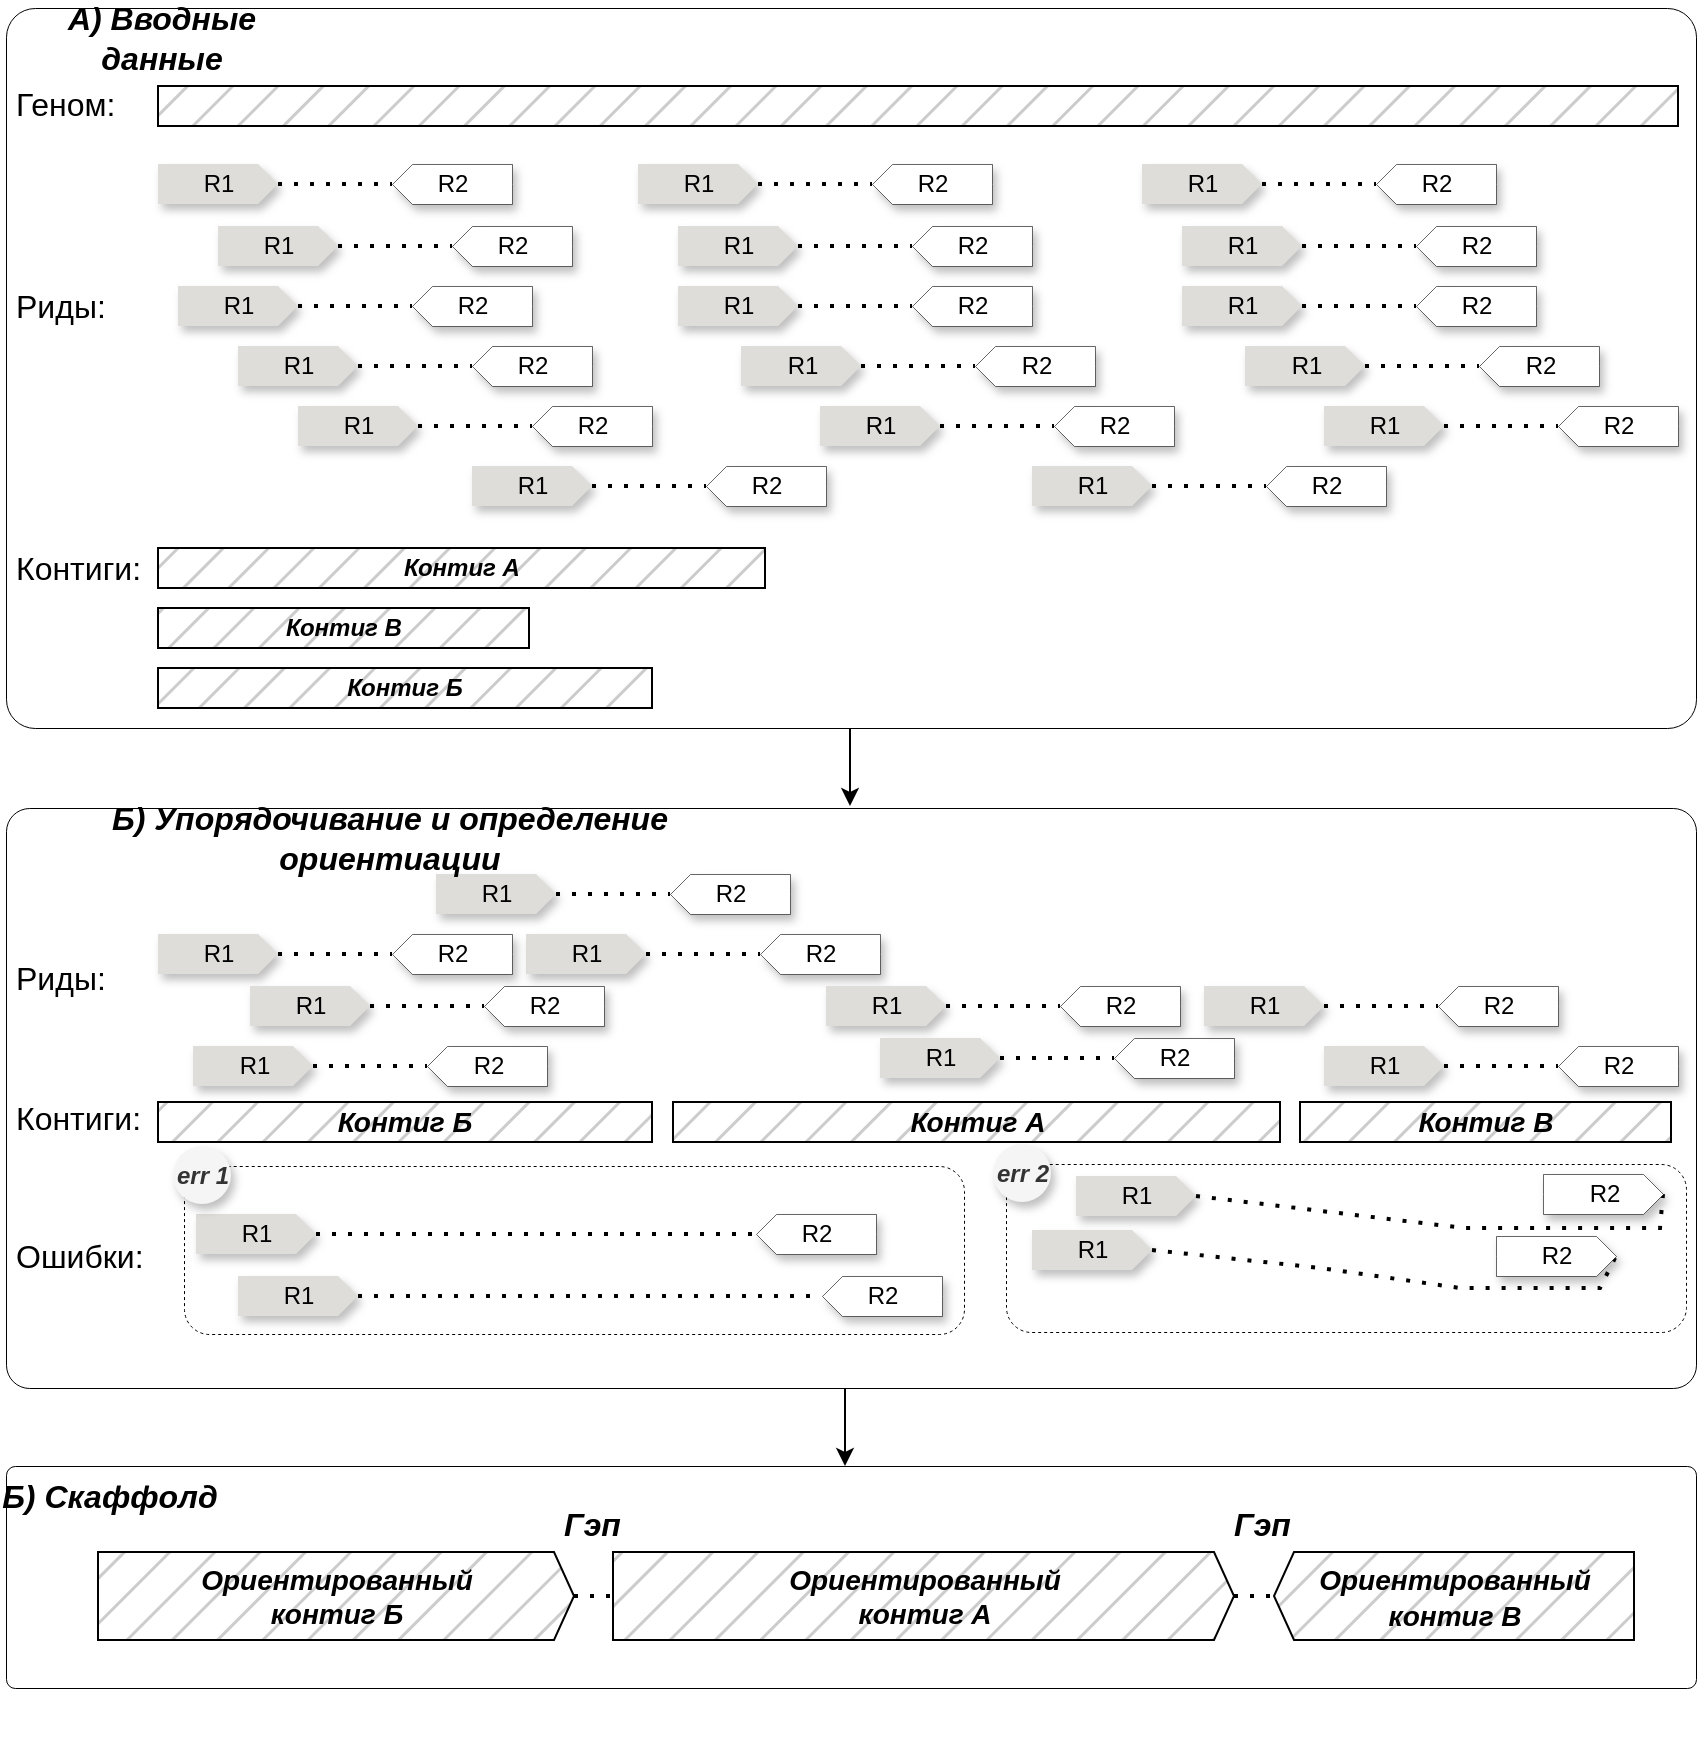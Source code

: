 <mxfile version="24.3.1" type="github">
  <diagram name="Page-1" id="klki8HAMNRLUYUzqoXMR">
    <mxGraphModel dx="1687" dy="893" grid="1" gridSize="10" guides="1" tooltips="1" connect="1" arrows="1" fold="1" page="1" pageScale="1" pageWidth="850" pageHeight="1100" math="0" shadow="0">
      <root>
        <mxCell id="0" />
        <mxCell id="1" parent="0" />
        <mxCell id="mCn4RHrA8flqjWo2P5Nm-232" value="" style="rounded=1;whiteSpace=wrap;html=1;fillColor=none;strokeWidth=0.5;arcSize=4;" vertex="1" parent="1">
          <mxGeometry x="3" y="729" width="845" height="111" as="geometry" />
        </mxCell>
        <mxCell id="mCn4RHrA8flqjWo2P5Nm-230" value="" style="rounded=1;whiteSpace=wrap;html=1;fillColor=none;strokeWidth=0.5;arcSize=4;" vertex="1" parent="1">
          <mxGeometry x="3" width="845" height="360" as="geometry" />
        </mxCell>
        <mxCell id="mCn4RHrA8flqjWo2P5Nm-231" value="" style="rounded=1;whiteSpace=wrap;html=1;fillColor=none;strokeWidth=0.5;arcSize=4;" vertex="1" parent="1">
          <mxGeometry x="3" y="400" width="845" height="290" as="geometry" />
        </mxCell>
        <mxCell id="mCn4RHrA8flqjWo2P5Nm-222" value="" style="rounded=1;whiteSpace=wrap;html=1;fillColor=none;strokeWidth=0.5;dashed=1;" vertex="1" parent="1">
          <mxGeometry x="503" y="578" width="340" height="84" as="geometry" />
        </mxCell>
        <mxCell id="mCn4RHrA8flqjWo2P5Nm-1" value="" style="rounded=0;whiteSpace=wrap;html=1;strokeColor=default;gradientColor=none;gradientDirection=north;fillStyle=hatch;fillColor=#CCCCCC;" vertex="1" parent="1">
          <mxGeometry x="79" y="39" width="760" height="20" as="geometry" />
        </mxCell>
        <mxCell id="mCn4RHrA8flqjWo2P5Nm-2" value="R1" style="html=1;shadow=1;dashed=0;align=center;verticalAlign=middle;shape=mxgraph.arrows2.arrow;dy=0;dx=10;notch=0;fillColor=#deddda;strokeColor=none;" vertex="1" parent="1">
          <mxGeometry x="79" y="78" width="60" height="20" as="geometry" />
        </mxCell>
        <mxCell id="mCn4RHrA8flqjWo2P5Nm-3" value="" style="endArrow=none;dashed=1;html=1;dashPattern=1 3;strokeWidth=2;rounded=0;exitX=1;exitY=0.5;exitDx=0;exitDy=0;exitPerimeter=0;entryX=1;entryY=0.5;entryDx=0;entryDy=0;entryPerimeter=0;" edge="1" parent="1" source="mCn4RHrA8flqjWo2P5Nm-2" target="mCn4RHrA8flqjWo2P5Nm-4">
          <mxGeometry width="50" height="50" relative="1" as="geometry">
            <mxPoint x="309" y="118" as="sourcePoint" />
            <mxPoint x="399" y="88" as="targetPoint" />
          </mxGeometry>
        </mxCell>
        <mxCell id="mCn4RHrA8flqjWo2P5Nm-4" value="R2" style="html=1;shadow=1;dashed=0;align=center;verticalAlign=middle;shape=mxgraph.arrows2.arrow;dy=0;dx=10;notch=0;rotation=0;direction=west;strokeColor=default;strokeWidth=0.3;" vertex="1" parent="1">
          <mxGeometry x="196" y="78" width="60" height="20" as="geometry" />
        </mxCell>
        <mxCell id="mCn4RHrA8flqjWo2P5Nm-41" value="R1" style="html=1;shadow=1;dashed=0;align=center;verticalAlign=middle;shape=mxgraph.arrows2.arrow;dy=0;dx=10;notch=0;fillColor=#deddda;strokeColor=none;" vertex="1" parent="1">
          <mxGeometry x="109" y="109" width="60" height="20" as="geometry" />
        </mxCell>
        <mxCell id="mCn4RHrA8flqjWo2P5Nm-42" value="" style="endArrow=none;dashed=1;html=1;dashPattern=1 3;strokeWidth=2;rounded=0;exitX=1;exitY=0.5;exitDx=0;exitDy=0;exitPerimeter=0;entryX=1;entryY=0.5;entryDx=0;entryDy=0;entryPerimeter=0;" edge="1" parent="1" source="mCn4RHrA8flqjWo2P5Nm-41" target="mCn4RHrA8flqjWo2P5Nm-43">
          <mxGeometry width="50" height="50" relative="1" as="geometry">
            <mxPoint x="339" y="149" as="sourcePoint" />
            <mxPoint x="429" y="119" as="targetPoint" />
          </mxGeometry>
        </mxCell>
        <mxCell id="mCn4RHrA8flqjWo2P5Nm-43" value="R2" style="html=1;shadow=1;dashed=0;align=center;verticalAlign=middle;shape=mxgraph.arrows2.arrow;dy=0;dx=10;notch=0;rotation=0;direction=west;strokeColor=default;strokeWidth=0.3;" vertex="1" parent="1">
          <mxGeometry x="226" y="109" width="60" height="20" as="geometry" />
        </mxCell>
        <mxCell id="mCn4RHrA8flqjWo2P5Nm-44" value="R1" style="html=1;shadow=1;dashed=0;align=center;verticalAlign=middle;shape=mxgraph.arrows2.arrow;dy=0;dx=10;notch=0;fillColor=#deddda;strokeColor=none;" vertex="1" parent="1">
          <mxGeometry x="89" y="139" width="60" height="20" as="geometry" />
        </mxCell>
        <mxCell id="mCn4RHrA8flqjWo2P5Nm-45" value="" style="endArrow=none;dashed=1;html=1;dashPattern=1 3;strokeWidth=2;rounded=0;exitX=1;exitY=0.5;exitDx=0;exitDy=0;exitPerimeter=0;entryX=1;entryY=0.5;entryDx=0;entryDy=0;entryPerimeter=0;" edge="1" parent="1" source="mCn4RHrA8flqjWo2P5Nm-44" target="mCn4RHrA8flqjWo2P5Nm-46">
          <mxGeometry width="50" height="50" relative="1" as="geometry">
            <mxPoint x="319" y="179" as="sourcePoint" />
            <mxPoint x="409" y="149" as="targetPoint" />
          </mxGeometry>
        </mxCell>
        <mxCell id="mCn4RHrA8flqjWo2P5Nm-46" value="R2" style="html=1;shadow=1;dashed=0;align=center;verticalAlign=middle;shape=mxgraph.arrows2.arrow;dy=0;dx=10;notch=0;rotation=0;direction=west;strokeColor=default;strokeWidth=0.3;" vertex="1" parent="1">
          <mxGeometry x="206" y="139" width="60" height="20" as="geometry" />
        </mxCell>
        <mxCell id="mCn4RHrA8flqjWo2P5Nm-47" value="R1" style="html=1;shadow=1;dashed=0;align=center;verticalAlign=middle;shape=mxgraph.arrows2.arrow;dy=0;dx=10;notch=0;fillColor=#deddda;strokeColor=none;" vertex="1" parent="1">
          <mxGeometry x="119" y="169" width="60" height="20" as="geometry" />
        </mxCell>
        <mxCell id="mCn4RHrA8flqjWo2P5Nm-48" value="" style="endArrow=none;dashed=1;html=1;dashPattern=1 3;strokeWidth=2;rounded=0;exitX=1;exitY=0.5;exitDx=0;exitDy=0;exitPerimeter=0;entryX=1;entryY=0.5;entryDx=0;entryDy=0;entryPerimeter=0;" edge="1" parent="1" source="mCn4RHrA8flqjWo2P5Nm-47" target="mCn4RHrA8flqjWo2P5Nm-49">
          <mxGeometry width="50" height="50" relative="1" as="geometry">
            <mxPoint x="349" y="209" as="sourcePoint" />
            <mxPoint x="439" y="179" as="targetPoint" />
          </mxGeometry>
        </mxCell>
        <mxCell id="mCn4RHrA8flqjWo2P5Nm-49" value="R2" style="html=1;shadow=1;dashed=0;align=center;verticalAlign=middle;shape=mxgraph.arrows2.arrow;dy=0;dx=10;notch=0;rotation=0;direction=west;strokeColor=default;strokeWidth=0.3;" vertex="1" parent="1">
          <mxGeometry x="236" y="169" width="60" height="20" as="geometry" />
        </mxCell>
        <mxCell id="mCn4RHrA8flqjWo2P5Nm-50" value="R1" style="html=1;shadow=1;dashed=0;align=center;verticalAlign=middle;shape=mxgraph.arrows2.arrow;dy=0;dx=10;notch=0;fillColor=#deddda;strokeColor=none;" vertex="1" parent="1">
          <mxGeometry x="149" y="199" width="60" height="20" as="geometry" />
        </mxCell>
        <mxCell id="mCn4RHrA8flqjWo2P5Nm-51" value="" style="endArrow=none;dashed=1;html=1;dashPattern=1 3;strokeWidth=2;rounded=0;exitX=1;exitY=0.5;exitDx=0;exitDy=0;exitPerimeter=0;entryX=1;entryY=0.5;entryDx=0;entryDy=0;entryPerimeter=0;" edge="1" parent="1" source="mCn4RHrA8flqjWo2P5Nm-50" target="mCn4RHrA8flqjWo2P5Nm-52">
          <mxGeometry width="50" height="50" relative="1" as="geometry">
            <mxPoint x="379" y="239" as="sourcePoint" />
            <mxPoint x="469" y="209" as="targetPoint" />
          </mxGeometry>
        </mxCell>
        <mxCell id="mCn4RHrA8flqjWo2P5Nm-52" value="R2" style="html=1;shadow=1;dashed=0;align=center;verticalAlign=middle;shape=mxgraph.arrows2.arrow;dy=0;dx=10;notch=0;rotation=0;direction=west;strokeColor=default;strokeWidth=0.3;" vertex="1" parent="1">
          <mxGeometry x="266" y="199" width="60" height="20" as="geometry" />
        </mxCell>
        <mxCell id="mCn4RHrA8flqjWo2P5Nm-53" value="R1" style="html=1;shadow=1;dashed=0;align=center;verticalAlign=middle;shape=mxgraph.arrows2.arrow;dy=0;dx=10;notch=0;fillColor=#deddda;strokeColor=none;" vertex="1" parent="1">
          <mxGeometry x="236" y="229" width="60" height="20" as="geometry" />
        </mxCell>
        <mxCell id="mCn4RHrA8flqjWo2P5Nm-54" value="" style="endArrow=none;dashed=1;html=1;dashPattern=1 3;strokeWidth=2;rounded=0;exitX=1;exitY=0.5;exitDx=0;exitDy=0;exitPerimeter=0;entryX=1;entryY=0.5;entryDx=0;entryDy=0;entryPerimeter=0;" edge="1" parent="1" source="mCn4RHrA8flqjWo2P5Nm-53" target="mCn4RHrA8flqjWo2P5Nm-55">
          <mxGeometry width="50" height="50" relative="1" as="geometry">
            <mxPoint x="466" y="269" as="sourcePoint" />
            <mxPoint x="556" y="239" as="targetPoint" />
          </mxGeometry>
        </mxCell>
        <mxCell id="mCn4RHrA8flqjWo2P5Nm-55" value="R2" style="html=1;shadow=1;dashed=0;align=center;verticalAlign=middle;shape=mxgraph.arrows2.arrow;dy=0;dx=10;notch=0;rotation=0;direction=west;strokeColor=default;strokeWidth=0.3;" vertex="1" parent="1">
          <mxGeometry x="353" y="229" width="60" height="20" as="geometry" />
        </mxCell>
        <mxCell id="mCn4RHrA8flqjWo2P5Nm-56" value="R1" style="html=1;shadow=1;dashed=0;align=center;verticalAlign=middle;shape=mxgraph.arrows2.arrow;dy=0;dx=10;notch=0;fillColor=#deddda;strokeColor=none;" vertex="1" parent="1">
          <mxGeometry x="319" y="78" width="60" height="20" as="geometry" />
        </mxCell>
        <mxCell id="mCn4RHrA8flqjWo2P5Nm-57" value="" style="endArrow=none;dashed=1;html=1;dashPattern=1 3;strokeWidth=2;rounded=0;exitX=1;exitY=0.5;exitDx=0;exitDy=0;exitPerimeter=0;entryX=1;entryY=0.5;entryDx=0;entryDy=0;entryPerimeter=0;" edge="1" parent="1" source="mCn4RHrA8flqjWo2P5Nm-56" target="mCn4RHrA8flqjWo2P5Nm-58">
          <mxGeometry width="50" height="50" relative="1" as="geometry">
            <mxPoint x="549" y="118" as="sourcePoint" />
            <mxPoint x="639" y="88" as="targetPoint" />
          </mxGeometry>
        </mxCell>
        <mxCell id="mCn4RHrA8flqjWo2P5Nm-58" value="R2" style="html=1;shadow=1;dashed=0;align=center;verticalAlign=middle;shape=mxgraph.arrows2.arrow;dy=0;dx=10;notch=0;rotation=0;direction=west;strokeColor=default;strokeWidth=0.3;" vertex="1" parent="1">
          <mxGeometry x="436" y="78" width="60" height="20" as="geometry" />
        </mxCell>
        <mxCell id="mCn4RHrA8flqjWo2P5Nm-59" value="R1" style="html=1;shadow=1;dashed=0;align=center;verticalAlign=middle;shape=mxgraph.arrows2.arrow;dy=0;dx=10;notch=0;fillColor=#deddda;strokeColor=none;" vertex="1" parent="1">
          <mxGeometry x="339" y="109" width="60" height="20" as="geometry" />
        </mxCell>
        <mxCell id="mCn4RHrA8flqjWo2P5Nm-60" value="" style="endArrow=none;dashed=1;html=1;dashPattern=1 3;strokeWidth=2;rounded=0;exitX=1;exitY=0.5;exitDx=0;exitDy=0;exitPerimeter=0;entryX=1;entryY=0.5;entryDx=0;entryDy=0;entryPerimeter=0;" edge="1" parent="1" source="mCn4RHrA8flqjWo2P5Nm-59" target="mCn4RHrA8flqjWo2P5Nm-61">
          <mxGeometry width="50" height="50" relative="1" as="geometry">
            <mxPoint x="569" y="149" as="sourcePoint" />
            <mxPoint x="659" y="119" as="targetPoint" />
          </mxGeometry>
        </mxCell>
        <mxCell id="mCn4RHrA8flqjWo2P5Nm-61" value="R2" style="html=1;shadow=1;dashed=0;align=center;verticalAlign=middle;shape=mxgraph.arrows2.arrow;dy=0;dx=10;notch=0;rotation=0;direction=west;strokeColor=default;strokeWidth=0.3;" vertex="1" parent="1">
          <mxGeometry x="456" y="109" width="60" height="20" as="geometry" />
        </mxCell>
        <mxCell id="mCn4RHrA8flqjWo2P5Nm-62" value="R1" style="html=1;shadow=1;dashed=0;align=center;verticalAlign=middle;shape=mxgraph.arrows2.arrow;dy=0;dx=10;notch=0;fillColor=#deddda;strokeColor=none;" vertex="1" parent="1">
          <mxGeometry x="339" y="139" width="60" height="20" as="geometry" />
        </mxCell>
        <mxCell id="mCn4RHrA8flqjWo2P5Nm-63" value="" style="endArrow=none;dashed=1;html=1;dashPattern=1 3;strokeWidth=2;rounded=0;exitX=1;exitY=0.5;exitDx=0;exitDy=0;exitPerimeter=0;entryX=1;entryY=0.5;entryDx=0;entryDy=0;entryPerimeter=0;" edge="1" parent="1" source="mCn4RHrA8flqjWo2P5Nm-62" target="mCn4RHrA8flqjWo2P5Nm-64">
          <mxGeometry width="50" height="50" relative="1" as="geometry">
            <mxPoint x="569" y="179" as="sourcePoint" />
            <mxPoint x="659" y="149" as="targetPoint" />
          </mxGeometry>
        </mxCell>
        <mxCell id="mCn4RHrA8flqjWo2P5Nm-64" value="R2" style="html=1;shadow=1;dashed=0;align=center;verticalAlign=middle;shape=mxgraph.arrows2.arrow;dy=0;dx=10;notch=0;rotation=0;direction=west;strokeColor=default;strokeWidth=0.3;" vertex="1" parent="1">
          <mxGeometry x="456" y="139" width="60" height="20" as="geometry" />
        </mxCell>
        <mxCell id="mCn4RHrA8flqjWo2P5Nm-65" value="R1" style="html=1;shadow=1;dashed=0;align=center;verticalAlign=middle;shape=mxgraph.arrows2.arrow;dy=0;dx=10;notch=0;fillColor=#deddda;strokeColor=none;" vertex="1" parent="1">
          <mxGeometry x="370.5" y="169" width="60" height="20" as="geometry" />
        </mxCell>
        <mxCell id="mCn4RHrA8flqjWo2P5Nm-66" value="" style="endArrow=none;dashed=1;html=1;dashPattern=1 3;strokeWidth=2;rounded=0;exitX=1;exitY=0.5;exitDx=0;exitDy=0;exitPerimeter=0;entryX=1;entryY=0.5;entryDx=0;entryDy=0;entryPerimeter=0;" edge="1" parent="1" source="mCn4RHrA8flqjWo2P5Nm-65" target="mCn4RHrA8flqjWo2P5Nm-67">
          <mxGeometry width="50" height="50" relative="1" as="geometry">
            <mxPoint x="600.5" y="209" as="sourcePoint" />
            <mxPoint x="690.5" y="179" as="targetPoint" />
          </mxGeometry>
        </mxCell>
        <mxCell id="mCn4RHrA8flqjWo2P5Nm-67" value="R2" style="html=1;shadow=1;dashed=0;align=center;verticalAlign=middle;shape=mxgraph.arrows2.arrow;dy=0;dx=10;notch=0;rotation=0;direction=west;strokeColor=default;strokeWidth=0.3;" vertex="1" parent="1">
          <mxGeometry x="487.5" y="169" width="60" height="20" as="geometry" />
        </mxCell>
        <mxCell id="mCn4RHrA8flqjWo2P5Nm-68" value="R1" style="html=1;shadow=1;dashed=0;align=center;verticalAlign=middle;shape=mxgraph.arrows2.arrow;dy=0;dx=10;notch=0;fillColor=#deddda;strokeColor=none;" vertex="1" parent="1">
          <mxGeometry x="410" y="199" width="60" height="20" as="geometry" />
        </mxCell>
        <mxCell id="mCn4RHrA8flqjWo2P5Nm-69" value="" style="endArrow=none;dashed=1;html=1;dashPattern=1 3;strokeWidth=2;rounded=0;exitX=1;exitY=0.5;exitDx=0;exitDy=0;exitPerimeter=0;entryX=1;entryY=0.5;entryDx=0;entryDy=0;entryPerimeter=0;" edge="1" parent="1" source="mCn4RHrA8flqjWo2P5Nm-68" target="mCn4RHrA8flqjWo2P5Nm-70">
          <mxGeometry width="50" height="50" relative="1" as="geometry">
            <mxPoint x="640" y="239" as="sourcePoint" />
            <mxPoint x="730" y="209" as="targetPoint" />
          </mxGeometry>
        </mxCell>
        <mxCell id="mCn4RHrA8flqjWo2P5Nm-70" value="R2" style="html=1;shadow=1;dashed=0;align=center;verticalAlign=middle;shape=mxgraph.arrows2.arrow;dy=0;dx=10;notch=0;rotation=0;direction=west;strokeColor=default;strokeWidth=0.3;" vertex="1" parent="1">
          <mxGeometry x="527" y="199" width="60" height="20" as="geometry" />
        </mxCell>
        <mxCell id="mCn4RHrA8flqjWo2P5Nm-71" value="R1" style="html=1;shadow=1;dashed=0;align=center;verticalAlign=middle;shape=mxgraph.arrows2.arrow;dy=0;dx=10;notch=0;fillColor=#deddda;strokeColor=none;" vertex="1" parent="1">
          <mxGeometry x="516" y="229" width="60" height="20" as="geometry" />
        </mxCell>
        <mxCell id="mCn4RHrA8flqjWo2P5Nm-72" value="" style="endArrow=none;dashed=1;html=1;dashPattern=1 3;strokeWidth=2;rounded=0;exitX=1;exitY=0.5;exitDx=0;exitDy=0;exitPerimeter=0;entryX=1;entryY=0.5;entryDx=0;entryDy=0;entryPerimeter=0;" edge="1" parent="1" source="mCn4RHrA8flqjWo2P5Nm-71" target="mCn4RHrA8flqjWo2P5Nm-73">
          <mxGeometry width="50" height="50" relative="1" as="geometry">
            <mxPoint x="746" y="269" as="sourcePoint" />
            <mxPoint x="836" y="239" as="targetPoint" />
          </mxGeometry>
        </mxCell>
        <mxCell id="mCn4RHrA8flqjWo2P5Nm-73" value="R2" style="html=1;shadow=1;dashed=0;align=center;verticalAlign=middle;shape=mxgraph.arrows2.arrow;dy=0;dx=10;notch=0;rotation=0;direction=west;strokeColor=default;strokeWidth=0.3;" vertex="1" parent="1">
          <mxGeometry x="633" y="229" width="60" height="20" as="geometry" />
        </mxCell>
        <mxCell id="mCn4RHrA8flqjWo2P5Nm-116" value="R1" style="html=1;shadow=1;dashed=0;align=center;verticalAlign=middle;shape=mxgraph.arrows2.arrow;dy=0;dx=10;notch=0;fillColor=#deddda;strokeColor=none;" vertex="1" parent="1">
          <mxGeometry x="571" y="78" width="60" height="20" as="geometry" />
        </mxCell>
        <mxCell id="mCn4RHrA8flqjWo2P5Nm-117" value="" style="endArrow=none;dashed=1;html=1;dashPattern=1 3;strokeWidth=2;rounded=0;exitX=1;exitY=0.5;exitDx=0;exitDy=0;exitPerimeter=0;entryX=1;entryY=0.5;entryDx=0;entryDy=0;entryPerimeter=0;" edge="1" parent="1" source="mCn4RHrA8flqjWo2P5Nm-116" target="mCn4RHrA8flqjWo2P5Nm-118">
          <mxGeometry width="50" height="50" relative="1" as="geometry">
            <mxPoint x="801" y="118" as="sourcePoint" />
            <mxPoint x="891" y="88" as="targetPoint" />
          </mxGeometry>
        </mxCell>
        <mxCell id="mCn4RHrA8flqjWo2P5Nm-118" value="R2" style="html=1;shadow=1;dashed=0;align=center;verticalAlign=middle;shape=mxgraph.arrows2.arrow;dy=0;dx=10;notch=0;rotation=0;direction=west;strokeColor=default;strokeWidth=0.3;" vertex="1" parent="1">
          <mxGeometry x="688" y="78" width="60" height="20" as="geometry" />
        </mxCell>
        <mxCell id="mCn4RHrA8flqjWo2P5Nm-119" value="R1" style="html=1;shadow=1;dashed=0;align=center;verticalAlign=middle;shape=mxgraph.arrows2.arrow;dy=0;dx=10;notch=0;fillColor=#deddda;strokeColor=none;" vertex="1" parent="1">
          <mxGeometry x="591" y="109" width="60" height="20" as="geometry" />
        </mxCell>
        <mxCell id="mCn4RHrA8flqjWo2P5Nm-120" value="" style="endArrow=none;dashed=1;html=1;dashPattern=1 3;strokeWidth=2;rounded=0;exitX=1;exitY=0.5;exitDx=0;exitDy=0;exitPerimeter=0;entryX=1;entryY=0.5;entryDx=0;entryDy=0;entryPerimeter=0;" edge="1" parent="1" source="mCn4RHrA8flqjWo2P5Nm-119" target="mCn4RHrA8flqjWo2P5Nm-121">
          <mxGeometry width="50" height="50" relative="1" as="geometry">
            <mxPoint x="821" y="149" as="sourcePoint" />
            <mxPoint x="911" y="119" as="targetPoint" />
          </mxGeometry>
        </mxCell>
        <mxCell id="mCn4RHrA8flqjWo2P5Nm-121" value="R2" style="html=1;shadow=1;dashed=0;align=center;verticalAlign=middle;shape=mxgraph.arrows2.arrow;dy=0;dx=10;notch=0;rotation=0;direction=west;strokeColor=default;strokeWidth=0.3;" vertex="1" parent="1">
          <mxGeometry x="708" y="109" width="60" height="20" as="geometry" />
        </mxCell>
        <mxCell id="mCn4RHrA8flqjWo2P5Nm-122" value="R1" style="html=1;shadow=1;dashed=0;align=center;verticalAlign=middle;shape=mxgraph.arrows2.arrow;dy=0;dx=10;notch=0;fillColor=#deddda;strokeColor=none;" vertex="1" parent="1">
          <mxGeometry x="591" y="139" width="60" height="20" as="geometry" />
        </mxCell>
        <mxCell id="mCn4RHrA8flqjWo2P5Nm-123" value="" style="endArrow=none;dashed=1;html=1;dashPattern=1 3;strokeWidth=2;rounded=0;exitX=1;exitY=0.5;exitDx=0;exitDy=0;exitPerimeter=0;entryX=1;entryY=0.5;entryDx=0;entryDy=0;entryPerimeter=0;" edge="1" parent="1" source="mCn4RHrA8flqjWo2P5Nm-122" target="mCn4RHrA8flqjWo2P5Nm-124">
          <mxGeometry width="50" height="50" relative="1" as="geometry">
            <mxPoint x="821" y="179" as="sourcePoint" />
            <mxPoint x="911" y="149" as="targetPoint" />
          </mxGeometry>
        </mxCell>
        <mxCell id="mCn4RHrA8flqjWo2P5Nm-124" value="R2" style="html=1;shadow=1;dashed=0;align=center;verticalAlign=middle;shape=mxgraph.arrows2.arrow;dy=0;dx=10;notch=0;rotation=0;direction=west;strokeColor=default;strokeWidth=0.3;" vertex="1" parent="1">
          <mxGeometry x="708" y="139" width="60" height="20" as="geometry" />
        </mxCell>
        <mxCell id="mCn4RHrA8flqjWo2P5Nm-125" value="R1" style="html=1;shadow=1;dashed=0;align=center;verticalAlign=middle;shape=mxgraph.arrows2.arrow;dy=0;dx=10;notch=0;fillColor=#deddda;strokeColor=none;" vertex="1" parent="1">
          <mxGeometry x="622.5" y="169" width="60" height="20" as="geometry" />
        </mxCell>
        <mxCell id="mCn4RHrA8flqjWo2P5Nm-126" value="" style="endArrow=none;dashed=1;html=1;dashPattern=1 3;strokeWidth=2;rounded=0;exitX=1;exitY=0.5;exitDx=0;exitDy=0;exitPerimeter=0;entryX=1;entryY=0.5;entryDx=0;entryDy=0;entryPerimeter=0;" edge="1" parent="1" source="mCn4RHrA8flqjWo2P5Nm-125" target="mCn4RHrA8flqjWo2P5Nm-127">
          <mxGeometry width="50" height="50" relative="1" as="geometry">
            <mxPoint x="852.5" y="209" as="sourcePoint" />
            <mxPoint x="942.5" y="179" as="targetPoint" />
          </mxGeometry>
        </mxCell>
        <mxCell id="mCn4RHrA8flqjWo2P5Nm-127" value="R2" style="html=1;shadow=1;dashed=0;align=center;verticalAlign=middle;shape=mxgraph.arrows2.arrow;dy=0;dx=10;notch=0;rotation=0;direction=west;strokeColor=default;strokeWidth=0.3;" vertex="1" parent="1">
          <mxGeometry x="739.5" y="169" width="60" height="20" as="geometry" />
        </mxCell>
        <mxCell id="mCn4RHrA8flqjWo2P5Nm-128" value="R1" style="html=1;shadow=1;dashed=0;align=center;verticalAlign=middle;shape=mxgraph.arrows2.arrow;dy=0;dx=10;notch=0;fillColor=#deddda;strokeColor=none;" vertex="1" parent="1">
          <mxGeometry x="662" y="199" width="60" height="20" as="geometry" />
        </mxCell>
        <mxCell id="mCn4RHrA8flqjWo2P5Nm-129" value="" style="endArrow=none;dashed=1;html=1;dashPattern=1 3;strokeWidth=2;rounded=0;exitX=1;exitY=0.5;exitDx=0;exitDy=0;exitPerimeter=0;entryX=1;entryY=0.5;entryDx=0;entryDy=0;entryPerimeter=0;" edge="1" parent="1" source="mCn4RHrA8flqjWo2P5Nm-128" target="mCn4RHrA8flqjWo2P5Nm-130">
          <mxGeometry width="50" height="50" relative="1" as="geometry">
            <mxPoint x="892" y="239" as="sourcePoint" />
            <mxPoint x="982" y="209" as="targetPoint" />
          </mxGeometry>
        </mxCell>
        <mxCell id="mCn4RHrA8flqjWo2P5Nm-130" value="R2" style="html=1;shadow=1;dashed=0;align=center;verticalAlign=middle;shape=mxgraph.arrows2.arrow;dy=0;dx=10;notch=0;rotation=0;direction=west;strokeColor=default;strokeWidth=0.3;" vertex="1" parent="1">
          <mxGeometry x="779" y="199" width="60" height="20" as="geometry" />
        </mxCell>
        <mxCell id="mCn4RHrA8flqjWo2P5Nm-131" value="&lt;font style=&quot;font-size: 16px;&quot;&gt;Геном:&lt;/font&gt;" style="text;html=1;align=left;verticalAlign=middle;whiteSpace=wrap;rounded=0;" vertex="1" parent="1">
          <mxGeometry x="6" y="33" width="60" height="30" as="geometry" />
        </mxCell>
        <mxCell id="mCn4RHrA8flqjWo2P5Nm-132" value="&lt;font style=&quot;font-size: 16px;&quot;&gt;Риды:&lt;/font&gt;" style="text;html=1;align=left;verticalAlign=middle;whiteSpace=wrap;rounded=0;" vertex="1" parent="1">
          <mxGeometry x="6" y="134" width="60" height="30" as="geometry" />
        </mxCell>
        <mxCell id="mCn4RHrA8flqjWo2P5Nm-133" value="&lt;font style=&quot;font-size: 14px;&quot;&gt;&lt;i&gt;&lt;b&gt;Контиг &lt;/b&gt;&lt;/i&gt;&lt;i&gt;&lt;b&gt;Б&lt;/b&gt;&lt;/i&gt;&lt;/font&gt;" style="rounded=0;whiteSpace=wrap;html=1;strokeColor=default;gradientColor=none;gradientDirection=north;fillStyle=hatch;fillColor=#CCCCCC;" vertex="1" parent="1">
          <mxGeometry x="79" y="547" width="247" height="20" as="geometry" />
        </mxCell>
        <mxCell id="mCn4RHrA8flqjWo2P5Nm-134" value="&lt;font size=&quot;1&quot;&gt;&lt;i&gt;&lt;b style=&quot;font-size: 14px;&quot;&gt;Контиг&amp;nbsp;В&lt;/b&gt;&lt;/i&gt;&lt;/font&gt;" style="rounded=0;whiteSpace=wrap;html=1;strokeColor=default;gradientColor=none;gradientDirection=north;fillStyle=hatch;fillColor=#CCCCCC;" vertex="1" parent="1">
          <mxGeometry x="650" y="547" width="185.5" height="20" as="geometry" />
        </mxCell>
        <mxCell id="mCn4RHrA8flqjWo2P5Nm-135" value="&lt;font size=&quot;1&quot;&gt;&lt;i&gt;&lt;b style=&quot;font-size: 14px;&quot;&gt;Контиг A&lt;/b&gt;&lt;/i&gt;&lt;/font&gt;" style="rounded=0;whiteSpace=wrap;html=1;strokeColor=default;gradientColor=none;gradientDirection=north;fillStyle=hatch;fillColor=#CCCCCC;" vertex="1" parent="1">
          <mxGeometry x="336.5" y="547" width="303.5" height="20" as="geometry" />
        </mxCell>
        <mxCell id="mCn4RHrA8flqjWo2P5Nm-137" value="R1" style="html=1;shadow=1;dashed=0;align=center;verticalAlign=middle;shape=mxgraph.arrows2.arrow;dy=0;dx=10;notch=0;fillColor=#deddda;strokeColor=none;" vertex="1" parent="1">
          <mxGeometry x="263" y="463" width="60" height="20" as="geometry" />
        </mxCell>
        <mxCell id="mCn4RHrA8flqjWo2P5Nm-138" value="" style="endArrow=none;dashed=1;html=1;dashPattern=1 3;strokeWidth=2;rounded=0;exitX=1;exitY=0.5;exitDx=0;exitDy=0;exitPerimeter=0;entryX=1;entryY=0.5;entryDx=0;entryDy=0;entryPerimeter=0;" edge="1" parent="1" source="mCn4RHrA8flqjWo2P5Nm-137" target="mCn4RHrA8flqjWo2P5Nm-139">
          <mxGeometry width="50" height="50" relative="1" as="geometry">
            <mxPoint x="493" y="503" as="sourcePoint" />
            <mxPoint x="583" y="473" as="targetPoint" />
          </mxGeometry>
        </mxCell>
        <mxCell id="mCn4RHrA8flqjWo2P5Nm-139" value="R2" style="html=1;shadow=1;dashed=0;align=center;verticalAlign=middle;shape=mxgraph.arrows2.arrow;dy=0;dx=10;notch=0;rotation=0;direction=west;strokeColor=default;strokeWidth=0.3;" vertex="1" parent="1">
          <mxGeometry x="380" y="463" width="60" height="20" as="geometry" />
        </mxCell>
        <mxCell id="mCn4RHrA8flqjWo2P5Nm-143" value="R1" style="html=1;shadow=1;dashed=0;align=center;verticalAlign=middle;shape=mxgraph.arrows2.arrow;dy=0;dx=10;notch=0;fillColor=#deddda;strokeColor=none;" vertex="1" parent="1">
          <mxGeometry x="79" y="463" width="60" height="20" as="geometry" />
        </mxCell>
        <mxCell id="mCn4RHrA8flqjWo2P5Nm-144" value="" style="endArrow=none;dashed=1;html=1;dashPattern=1 3;strokeWidth=2;rounded=0;exitX=1;exitY=0.5;exitDx=0;exitDy=0;exitPerimeter=0;entryX=1;entryY=0.5;entryDx=0;entryDy=0;entryPerimeter=0;" edge="1" parent="1" source="mCn4RHrA8flqjWo2P5Nm-143" target="mCn4RHrA8flqjWo2P5Nm-145">
          <mxGeometry width="50" height="50" relative="1" as="geometry">
            <mxPoint x="309" y="503" as="sourcePoint" />
            <mxPoint x="399" y="473" as="targetPoint" />
          </mxGeometry>
        </mxCell>
        <mxCell id="mCn4RHrA8flqjWo2P5Nm-145" value="R2" style="html=1;shadow=1;dashed=0;align=center;verticalAlign=middle;shape=mxgraph.arrows2.arrow;dy=0;dx=10;notch=0;rotation=0;direction=west;strokeColor=default;strokeWidth=0.3;" vertex="1" parent="1">
          <mxGeometry x="196" y="463" width="60" height="20" as="geometry" />
        </mxCell>
        <mxCell id="mCn4RHrA8flqjWo2P5Nm-146" value="R1" style="html=1;shadow=1;dashed=0;align=center;verticalAlign=middle;shape=mxgraph.arrows2.arrow;dy=0;dx=10;notch=0;fillColor=#deddda;strokeColor=none;" vertex="1" parent="1">
          <mxGeometry x="125" y="489" width="60" height="20" as="geometry" />
        </mxCell>
        <mxCell id="mCn4RHrA8flqjWo2P5Nm-147" value="" style="endArrow=none;dashed=1;html=1;dashPattern=1 3;strokeWidth=2;rounded=0;exitX=1;exitY=0.5;exitDx=0;exitDy=0;exitPerimeter=0;entryX=1;entryY=0.5;entryDx=0;entryDy=0;entryPerimeter=0;" edge="1" parent="1" source="mCn4RHrA8flqjWo2P5Nm-146" target="mCn4RHrA8flqjWo2P5Nm-148">
          <mxGeometry width="50" height="50" relative="1" as="geometry">
            <mxPoint x="355" y="529" as="sourcePoint" />
            <mxPoint x="445" y="499" as="targetPoint" />
          </mxGeometry>
        </mxCell>
        <mxCell id="mCn4RHrA8flqjWo2P5Nm-148" value="R2" style="html=1;shadow=1;dashed=0;align=center;verticalAlign=middle;shape=mxgraph.arrows2.arrow;dy=0;dx=10;notch=0;rotation=0;direction=west;strokeColor=default;strokeWidth=0.3;" vertex="1" parent="1">
          <mxGeometry x="242" y="489" width="60" height="20" as="geometry" />
        </mxCell>
        <mxCell id="mCn4RHrA8flqjWo2P5Nm-149" value="R1" style="html=1;shadow=1;dashed=0;align=center;verticalAlign=middle;shape=mxgraph.arrows2.arrow;dy=0;dx=10;notch=0;fillColor=#deddda;strokeColor=none;" vertex="1" parent="1">
          <mxGeometry x="96.5" y="519" width="60" height="20" as="geometry" />
        </mxCell>
        <mxCell id="mCn4RHrA8flqjWo2P5Nm-150" value="" style="endArrow=none;dashed=1;html=1;dashPattern=1 3;strokeWidth=2;rounded=0;exitX=1;exitY=0.5;exitDx=0;exitDy=0;exitPerimeter=0;entryX=1;entryY=0.5;entryDx=0;entryDy=0;entryPerimeter=0;" edge="1" parent="1" source="mCn4RHrA8flqjWo2P5Nm-149" target="mCn4RHrA8flqjWo2P5Nm-151">
          <mxGeometry width="50" height="50" relative="1" as="geometry">
            <mxPoint x="326.5" y="559" as="sourcePoint" />
            <mxPoint x="416.5" y="529" as="targetPoint" />
          </mxGeometry>
        </mxCell>
        <mxCell id="mCn4RHrA8flqjWo2P5Nm-151" value="R2" style="html=1;shadow=1;dashed=0;align=center;verticalAlign=middle;shape=mxgraph.arrows2.arrow;dy=0;dx=10;notch=0;rotation=0;direction=west;strokeColor=default;strokeWidth=0.3;" vertex="1" parent="1">
          <mxGeometry x="213.5" y="519" width="60" height="20" as="geometry" />
        </mxCell>
        <mxCell id="mCn4RHrA8flqjWo2P5Nm-152" value="R1" style="html=1;shadow=1;dashed=0;align=center;verticalAlign=middle;shape=mxgraph.arrows2.arrow;dy=0;dx=10;notch=0;fillColor=#deddda;strokeColor=none;" vertex="1" parent="1">
          <mxGeometry x="98" y="603" width="60" height="20" as="geometry" />
        </mxCell>
        <mxCell id="mCn4RHrA8flqjWo2P5Nm-153" value="" style="endArrow=none;dashed=1;html=1;dashPattern=1 3;strokeWidth=2;rounded=0;exitX=1;exitY=0.5;exitDx=0;exitDy=0;exitPerimeter=0;entryX=1;entryY=0.5;entryDx=0;entryDy=0;entryPerimeter=0;" edge="1" parent="1" source="mCn4RHrA8flqjWo2P5Nm-152" target="mCn4RHrA8flqjWo2P5Nm-154">
          <mxGeometry width="50" height="50" relative="1" as="geometry">
            <mxPoint x="328" y="643" as="sourcePoint" />
            <mxPoint x="418" y="613" as="targetPoint" />
          </mxGeometry>
        </mxCell>
        <mxCell id="mCn4RHrA8flqjWo2P5Nm-154" value="R2" style="html=1;shadow=1;dashed=0;align=center;verticalAlign=middle;shape=mxgraph.arrows2.arrow;dy=0;dx=10;notch=0;rotation=0;direction=west;strokeColor=default;strokeWidth=0.3;" vertex="1" parent="1">
          <mxGeometry x="378" y="603" width="60" height="20" as="geometry" />
        </mxCell>
        <mxCell id="mCn4RHrA8flqjWo2P5Nm-155" value="R1" style="html=1;shadow=1;dashed=0;align=center;verticalAlign=middle;shape=mxgraph.arrows2.arrow;dy=0;dx=10;notch=0;fillColor=#deddda;strokeColor=none;" vertex="1" parent="1">
          <mxGeometry x="538" y="584" width="60" height="20" as="geometry" />
        </mxCell>
        <mxCell id="mCn4RHrA8flqjWo2P5Nm-156" value="" style="endArrow=none;dashed=1;html=1;dashPattern=1 3;strokeWidth=2;rounded=0;exitX=1;exitY=0.5;exitDx=0;exitDy=0;exitPerimeter=0;entryX=1;entryY=0.5;entryDx=0;entryDy=0;entryPerimeter=0;" edge="1" parent="1" source="mCn4RHrA8flqjWo2P5Nm-155" target="mCn4RHrA8flqjWo2P5Nm-157">
          <mxGeometry width="50" height="50" relative="1" as="geometry">
            <mxPoint x="691.5" y="638" as="sourcePoint" />
            <mxPoint x="781.5" y="608" as="targetPoint" />
            <Array as="points">
              <mxPoint x="732" y="610" />
              <mxPoint x="810" y="610" />
              <mxPoint x="830" y="610" />
            </Array>
          </mxGeometry>
        </mxCell>
        <mxCell id="mCn4RHrA8flqjWo2P5Nm-157" value="R2" style="html=1;shadow=1;dashed=0;align=center;verticalAlign=middle;shape=mxgraph.arrows2.arrow;dy=0;dx=10;notch=0;rotation=0;direction=east;strokeColor=default;strokeWidth=0.3;" vertex="1" parent="1">
          <mxGeometry x="771.5" y="583" width="60" height="20" as="geometry" />
        </mxCell>
        <mxCell id="mCn4RHrA8flqjWo2P5Nm-158" value="R1" style="html=1;shadow=1;dashed=0;align=center;verticalAlign=middle;shape=mxgraph.arrows2.arrow;dy=0;dx=10;notch=0;fillColor=#deddda;strokeColor=none;" vertex="1" parent="1">
          <mxGeometry x="218" y="433" width="60" height="20" as="geometry" />
        </mxCell>
        <mxCell id="mCn4RHrA8flqjWo2P5Nm-159" value="" style="endArrow=none;dashed=1;html=1;dashPattern=1 3;strokeWidth=2;rounded=0;exitX=1;exitY=0.5;exitDx=0;exitDy=0;exitPerimeter=0;entryX=1;entryY=0.5;entryDx=0;entryDy=0;entryPerimeter=0;" edge="1" parent="1" source="mCn4RHrA8flqjWo2P5Nm-158" target="mCn4RHrA8flqjWo2P5Nm-160">
          <mxGeometry width="50" height="50" relative="1" as="geometry">
            <mxPoint x="448" y="473" as="sourcePoint" />
            <mxPoint x="538" y="443" as="targetPoint" />
          </mxGeometry>
        </mxCell>
        <mxCell id="mCn4RHrA8flqjWo2P5Nm-160" value="R2" style="html=1;shadow=1;dashed=0;align=center;verticalAlign=middle;shape=mxgraph.arrows2.arrow;dy=0;dx=10;notch=0;rotation=0;direction=west;strokeColor=default;strokeWidth=0.3;" vertex="1" parent="1">
          <mxGeometry x="335" y="433" width="60" height="20" as="geometry" />
        </mxCell>
        <mxCell id="mCn4RHrA8flqjWo2P5Nm-177" value="R1" style="html=1;shadow=1;dashed=0;align=center;verticalAlign=middle;shape=mxgraph.arrows2.arrow;dy=0;dx=10;notch=0;fillColor=#deddda;strokeColor=none;" vertex="1" parent="1">
          <mxGeometry x="516" y="611" width="60" height="20" as="geometry" />
        </mxCell>
        <mxCell id="mCn4RHrA8flqjWo2P5Nm-178" value="" style="endArrow=none;dashed=1;html=1;dashPattern=1 3;strokeWidth=2;rounded=0;exitX=1;exitY=0.5;exitDx=0;exitDy=0;exitPerimeter=0;entryX=1;entryY=0.5;entryDx=0;entryDy=0;entryPerimeter=0;" edge="1" parent="1" source="mCn4RHrA8flqjWo2P5Nm-177" target="mCn4RHrA8flqjWo2P5Nm-179">
          <mxGeometry width="50" height="50" relative="1" as="geometry">
            <mxPoint x="654.5" y="683" as="sourcePoint" />
            <mxPoint x="744.5" y="653" as="targetPoint" />
            <Array as="points">
              <mxPoint x="660" y="630" />
              <mxPoint x="730" y="640" />
              <mxPoint x="800" y="640" />
            </Array>
          </mxGeometry>
        </mxCell>
        <mxCell id="mCn4RHrA8flqjWo2P5Nm-179" value="R2" style="html=1;shadow=1;dashed=0;align=center;verticalAlign=middle;shape=mxgraph.arrows2.arrow;dy=0;dx=10;notch=0;rotation=0;direction=east;strokeColor=default;strokeWidth=0.3;" vertex="1" parent="1">
          <mxGeometry x="748" y="614" width="60" height="20" as="geometry" />
        </mxCell>
        <mxCell id="mCn4RHrA8flqjWo2P5Nm-186" value="R1" style="html=1;shadow=1;dashed=0;align=center;verticalAlign=middle;shape=mxgraph.arrows2.arrow;dy=0;dx=10;notch=0;fillColor=#deddda;strokeColor=none;" vertex="1" parent="1">
          <mxGeometry x="413" y="489" width="60" height="20" as="geometry" />
        </mxCell>
        <mxCell id="mCn4RHrA8flqjWo2P5Nm-187" value="" style="endArrow=none;dashed=1;html=1;dashPattern=1 3;strokeWidth=2;rounded=0;exitX=1;exitY=0.5;exitDx=0;exitDy=0;exitPerimeter=0;entryX=1;entryY=0.5;entryDx=0;entryDy=0;entryPerimeter=0;" edge="1" parent="1" source="mCn4RHrA8flqjWo2P5Nm-186" target="mCn4RHrA8flqjWo2P5Nm-188">
          <mxGeometry width="50" height="50" relative="1" as="geometry">
            <mxPoint x="643" y="529" as="sourcePoint" />
            <mxPoint x="733" y="499" as="targetPoint" />
          </mxGeometry>
        </mxCell>
        <mxCell id="mCn4RHrA8flqjWo2P5Nm-188" value="R2" style="html=1;shadow=1;dashed=0;align=center;verticalAlign=middle;shape=mxgraph.arrows2.arrow;dy=0;dx=10;notch=0;rotation=0;direction=west;strokeColor=default;strokeWidth=0.3;" vertex="1" parent="1">
          <mxGeometry x="530" y="489" width="60" height="20" as="geometry" />
        </mxCell>
        <mxCell id="mCn4RHrA8flqjWo2P5Nm-189" value="R1" style="html=1;shadow=1;dashed=0;align=center;verticalAlign=middle;shape=mxgraph.arrows2.arrow;dy=0;dx=10;notch=0;fillColor=#deddda;strokeColor=none;" vertex="1" parent="1">
          <mxGeometry x="440" y="515" width="60" height="20" as="geometry" />
        </mxCell>
        <mxCell id="mCn4RHrA8flqjWo2P5Nm-190" value="" style="endArrow=none;dashed=1;html=1;dashPattern=1 3;strokeWidth=2;rounded=0;exitX=1;exitY=0.5;exitDx=0;exitDy=0;exitPerimeter=0;entryX=1;entryY=0.5;entryDx=0;entryDy=0;entryPerimeter=0;" edge="1" parent="1" source="mCn4RHrA8flqjWo2P5Nm-189" target="mCn4RHrA8flqjWo2P5Nm-191">
          <mxGeometry width="50" height="50" relative="1" as="geometry">
            <mxPoint x="670" y="555" as="sourcePoint" />
            <mxPoint x="760" y="525" as="targetPoint" />
          </mxGeometry>
        </mxCell>
        <mxCell id="mCn4RHrA8flqjWo2P5Nm-191" value="R2" style="html=1;shadow=1;dashed=0;align=center;verticalAlign=middle;shape=mxgraph.arrows2.arrow;dy=0;dx=10;notch=0;rotation=0;direction=west;strokeColor=default;strokeWidth=0.3;" vertex="1" parent="1">
          <mxGeometry x="557" y="515" width="60" height="20" as="geometry" />
        </mxCell>
        <mxCell id="mCn4RHrA8flqjWo2P5Nm-192" value="R1" style="html=1;shadow=1;dashed=0;align=center;verticalAlign=middle;shape=mxgraph.arrows2.arrow;dy=0;dx=10;notch=0;fillColor=#deddda;strokeColor=none;" vertex="1" parent="1">
          <mxGeometry x="119" y="634" width="60" height="20" as="geometry" />
        </mxCell>
        <mxCell id="mCn4RHrA8flqjWo2P5Nm-193" value="" style="endArrow=none;dashed=1;html=1;dashPattern=1 3;strokeWidth=2;rounded=0;exitX=1;exitY=0.5;exitDx=0;exitDy=0;exitPerimeter=0;entryX=1;entryY=0.5;entryDx=0;entryDy=0;entryPerimeter=0;" edge="1" parent="1" source="mCn4RHrA8flqjWo2P5Nm-192" target="mCn4RHrA8flqjWo2P5Nm-194">
          <mxGeometry width="50" height="50" relative="1" as="geometry">
            <mxPoint x="349" y="674" as="sourcePoint" />
            <mxPoint x="439" y="644" as="targetPoint" />
          </mxGeometry>
        </mxCell>
        <mxCell id="mCn4RHrA8flqjWo2P5Nm-194" value="R2" style="html=1;shadow=1;dashed=0;align=center;verticalAlign=middle;shape=mxgraph.arrows2.arrow;dy=0;dx=10;notch=0;rotation=0;direction=west;strokeColor=default;strokeWidth=0.3;" vertex="1" parent="1">
          <mxGeometry x="411" y="634" width="60" height="20" as="geometry" />
        </mxCell>
        <mxCell id="mCn4RHrA8flqjWo2P5Nm-195" value="R1" style="html=1;shadow=1;dashed=0;align=center;verticalAlign=middle;shape=mxgraph.arrows2.arrow;dy=0;dx=10;notch=0;fillColor=#deddda;strokeColor=none;" vertex="1" parent="1">
          <mxGeometry x="662" y="519" width="60" height="20" as="geometry" />
        </mxCell>
        <mxCell id="mCn4RHrA8flqjWo2P5Nm-196" value="" style="endArrow=none;dashed=1;html=1;dashPattern=1 3;strokeWidth=2;rounded=0;exitX=1;exitY=0.5;exitDx=0;exitDy=0;exitPerimeter=0;entryX=1;entryY=0.5;entryDx=0;entryDy=0;entryPerimeter=0;" edge="1" parent="1" source="mCn4RHrA8flqjWo2P5Nm-195" target="mCn4RHrA8flqjWo2P5Nm-197">
          <mxGeometry width="50" height="50" relative="1" as="geometry">
            <mxPoint x="892" y="559" as="sourcePoint" />
            <mxPoint x="982" y="529" as="targetPoint" />
          </mxGeometry>
        </mxCell>
        <mxCell id="mCn4RHrA8flqjWo2P5Nm-197" value="R2" style="html=1;shadow=1;dashed=0;align=center;verticalAlign=middle;shape=mxgraph.arrows2.arrow;dy=0;dx=10;notch=0;rotation=0;direction=west;strokeColor=default;strokeWidth=0.3;" vertex="1" parent="1">
          <mxGeometry x="779" y="519" width="60" height="20" as="geometry" />
        </mxCell>
        <mxCell id="mCn4RHrA8flqjWo2P5Nm-198" value="R1" style="html=1;shadow=1;dashed=0;align=center;verticalAlign=middle;shape=mxgraph.arrows2.arrow;dy=0;dx=10;notch=0;fillColor=#deddda;strokeColor=none;" vertex="1" parent="1">
          <mxGeometry x="602" y="489" width="60" height="20" as="geometry" />
        </mxCell>
        <mxCell id="mCn4RHrA8flqjWo2P5Nm-199" value="" style="endArrow=none;dashed=1;html=1;dashPattern=1 3;strokeWidth=2;rounded=0;exitX=1;exitY=0.5;exitDx=0;exitDy=0;exitPerimeter=0;entryX=1;entryY=0.5;entryDx=0;entryDy=0;entryPerimeter=0;" edge="1" parent="1" source="mCn4RHrA8flqjWo2P5Nm-198" target="mCn4RHrA8flqjWo2P5Nm-200">
          <mxGeometry width="50" height="50" relative="1" as="geometry">
            <mxPoint x="832" y="529" as="sourcePoint" />
            <mxPoint x="922" y="499" as="targetPoint" />
          </mxGeometry>
        </mxCell>
        <mxCell id="mCn4RHrA8flqjWo2P5Nm-200" value="R2" style="html=1;shadow=1;dashed=0;align=center;verticalAlign=middle;shape=mxgraph.arrows2.arrow;dy=0;dx=10;notch=0;rotation=0;direction=west;strokeColor=default;strokeWidth=0.3;" vertex="1" parent="1">
          <mxGeometry x="719" y="489" width="60" height="20" as="geometry" />
        </mxCell>
        <mxCell id="mCn4RHrA8flqjWo2P5Nm-211" value="&lt;font style=&quot;font-size: 14px;&quot;&gt;&lt;i&gt;&lt;b&gt;Ориентированный&lt;br&gt;контиг &lt;/b&gt;&lt;/i&gt;&lt;i&gt;&lt;b&gt;Б&lt;/b&gt;&lt;/i&gt;&lt;/font&gt;" style="html=1;shadow=0;dashed=0;align=center;verticalAlign=middle;shape=mxgraph.arrows2.arrow;dy=0;dx=10;notch=0;fillColor=#CCCCCC;strokeColor=default;fillStyle=hatch;gradientColor=none;" vertex="1" parent="1">
          <mxGeometry x="49" y="772" width="238" height="44" as="geometry" />
        </mxCell>
        <mxCell id="mCn4RHrA8flqjWo2P5Nm-212" value="&lt;i&gt;&lt;b&gt;Контиг &lt;/b&gt;&lt;/i&gt;&lt;i&gt;&lt;b&gt;Б&lt;/b&gt;&lt;/i&gt;" style="rounded=0;whiteSpace=wrap;html=1;strokeColor=default;gradientColor=none;gradientDirection=north;fillStyle=hatch;fillColor=#CCCCCC;" vertex="1" parent="1">
          <mxGeometry x="79" y="330" width="247" height="20" as="geometry" />
        </mxCell>
        <mxCell id="mCn4RHrA8flqjWo2P5Nm-213" value="&lt;i&gt;&lt;b&gt;Контиг&amp;nbsp;В&lt;/b&gt;&lt;/i&gt;" style="rounded=0;whiteSpace=wrap;html=1;strokeColor=default;gradientColor=none;gradientDirection=north;fillStyle=hatch;fillColor=#CCCCCC;" vertex="1" parent="1">
          <mxGeometry x="79" y="300" width="185.5" height="20" as="geometry" />
        </mxCell>
        <mxCell id="mCn4RHrA8flqjWo2P5Nm-214" value="&lt;i&gt;&lt;b&gt;Контиг A&lt;/b&gt;&lt;/i&gt;" style="rounded=0;whiteSpace=wrap;html=1;strokeColor=default;gradientColor=none;gradientDirection=north;fillStyle=hatch;fillColor=#CCCCCC;" vertex="1" parent="1">
          <mxGeometry x="79" y="270" width="303.5" height="20" as="geometry" />
        </mxCell>
        <mxCell id="mCn4RHrA8flqjWo2P5Nm-217" value="&lt;font style=&quot;font-size: 16px;&quot;&gt;Контиги:&lt;/font&gt;" style="text;html=1;align=left;verticalAlign=middle;whiteSpace=wrap;rounded=0;" vertex="1" parent="1">
          <mxGeometry x="6" y="265" width="70" height="30" as="geometry" />
        </mxCell>
        <mxCell id="mCn4RHrA8flqjWo2P5Nm-219" value="" style="rounded=1;whiteSpace=wrap;html=1;fillColor=none;strokeWidth=0.5;dashed=1;" vertex="1" parent="1">
          <mxGeometry x="92" y="579" width="390" height="84" as="geometry" />
        </mxCell>
        <mxCell id="mCn4RHrA8flqjWo2P5Nm-221" value="&lt;i&gt;&lt;b&gt;err 1&lt;br&gt;&lt;/b&gt;&lt;/i&gt;" style="ellipse;whiteSpace=wrap;html=1;aspect=fixed;strokeColor=none;fillColor=#f5f5f5;fontColor=#333333;shadow=1;" vertex="1" parent="1">
          <mxGeometry x="86.5" y="569" width="29" height="29" as="geometry" />
        </mxCell>
        <mxCell id="mCn4RHrA8flqjWo2P5Nm-223" value="&lt;i&gt;&lt;b&gt;err 2&lt;/b&gt;&lt;/i&gt;" style="ellipse;whiteSpace=wrap;html=1;aspect=fixed;strokeColor=none;fillColor=#f5f5f5;fontColor=#333333;shadow=1;" vertex="1" parent="1">
          <mxGeometry x="496.5" y="568" width="29" height="29" as="geometry" />
        </mxCell>
        <mxCell id="mCn4RHrA8flqjWo2P5Nm-225" value="&lt;font size=&quot;1&quot;&gt;&lt;i&gt;&lt;b style=&quot;font-size: 14px;&quot;&gt;Ориентированный&lt;br&gt;контиг&amp;nbsp;А&lt;/b&gt;&lt;/i&gt;&lt;/font&gt;" style="html=1;shadow=0;dashed=0;align=center;verticalAlign=middle;shape=mxgraph.arrows2.arrow;dy=0;dx=10;notch=0;fillColor=#CCCCCC;strokeColor=default;fillStyle=hatch;gradientColor=none;" vertex="1" parent="1">
          <mxGeometry x="306.5" y="772" width="310.5" height="44" as="geometry" />
        </mxCell>
        <mxCell id="mCn4RHrA8flqjWo2P5Nm-226" value="&lt;font style=&quot;font-size: 15px;&quot;&gt;&lt;i style=&quot;font-size: 14px;&quot;&gt;&lt;b&gt;Ориентированный&lt;br&gt;контиг&amp;nbsp;В&lt;/b&gt;&lt;/i&gt;&lt;/font&gt;" style="html=1;shadow=0;dashed=0;align=center;verticalAlign=middle;shape=mxgraph.arrows2.arrow;dy=0;dx=10;notch=0;fillColor=#CCCCCC;strokeColor=default;fillStyle=hatch;gradientColor=none;direction=west;" vertex="1" parent="1">
          <mxGeometry x="637" y="772" width="180" height="44" as="geometry" />
        </mxCell>
        <mxCell id="mCn4RHrA8flqjWo2P5Nm-227" value="" style="endArrow=none;dashed=1;html=1;dashPattern=1 3;strokeWidth=2;rounded=0;entryX=0;entryY=0.5;entryDx=0;entryDy=0;entryPerimeter=0;exitX=1;exitY=0.5;exitDx=0;exitDy=0;exitPerimeter=0;" edge="1" parent="1" source="mCn4RHrA8flqjWo2P5Nm-211" target="mCn4RHrA8flqjWo2P5Nm-225">
          <mxGeometry width="50" height="50" relative="1" as="geometry">
            <mxPoint x="287" y="782" as="sourcePoint" />
            <mxPoint x="337" y="732" as="targetPoint" />
          </mxGeometry>
        </mxCell>
        <mxCell id="mCn4RHrA8flqjWo2P5Nm-228" value="" style="endArrow=none;dashed=1;html=1;dashPattern=1 3;strokeWidth=2;rounded=0;entryX=1;entryY=0.5;entryDx=0;entryDy=0;entryPerimeter=0;exitX=1;exitY=0.5;exitDx=0;exitDy=0;exitPerimeter=0;" edge="1" parent="1" source="mCn4RHrA8flqjWo2P5Nm-225" target="mCn4RHrA8flqjWo2P5Nm-226">
          <mxGeometry width="50" height="50" relative="1" as="geometry">
            <mxPoint x="619" y="782" as="sourcePoint" />
            <mxPoint x="639" y="782" as="targetPoint" />
          </mxGeometry>
        </mxCell>
        <mxCell id="mCn4RHrA8flqjWo2P5Nm-233" value="" style="endArrow=classic;html=1;rounded=0;entryX=0.5;entryY=0;entryDx=0;entryDy=0;exitX=0.5;exitY=1;exitDx=0;exitDy=0;" edge="1" parent="1">
          <mxGeometry width="50" height="50" relative="1" as="geometry">
            <mxPoint x="422.5" y="690" as="sourcePoint" />
            <mxPoint x="422.5" y="729" as="targetPoint" />
          </mxGeometry>
        </mxCell>
        <mxCell id="mCn4RHrA8flqjWo2P5Nm-234" value="" style="endArrow=classic;html=1;rounded=0;entryX=0.5;entryY=0;entryDx=0;entryDy=0;exitX=0.5;exitY=1;exitDx=0;exitDy=0;" edge="1" parent="1">
          <mxGeometry width="50" height="50" relative="1" as="geometry">
            <mxPoint x="425" y="360" as="sourcePoint" />
            <mxPoint x="425" y="399" as="targetPoint" />
          </mxGeometry>
        </mxCell>
        <mxCell id="mCn4RHrA8flqjWo2P5Nm-239" value="&lt;font size=&quot;1&quot;&gt;&lt;i&gt;&lt;b style=&quot;font-size: 16px;&quot;&gt;А) Вводные данные&lt;br&gt;&lt;/b&gt;&lt;/i&gt;&lt;/font&gt;" style="text;html=1;align=center;verticalAlign=middle;whiteSpace=wrap;rounded=0;" vertex="1" parent="1">
          <mxGeometry x="2" width="158" height="30" as="geometry" />
        </mxCell>
        <mxCell id="mCn4RHrA8flqjWo2P5Nm-242" value="&lt;font size=&quot;1&quot;&gt;&lt;i&gt;&lt;b style=&quot;font-size: 16px;&quot;&gt;Б) Упорядочивание и определение ориентиации&lt;br&gt;&lt;/b&gt;&lt;/i&gt;&lt;/font&gt;" style="text;html=1;align=center;verticalAlign=middle;whiteSpace=wrap;rounded=0;" vertex="1" parent="1">
          <mxGeometry y="400" width="390" height="30" as="geometry" />
        </mxCell>
        <mxCell id="mCn4RHrA8flqjWo2P5Nm-243" value="&lt;div align=&quot;left&quot;&gt;&lt;font size=&quot;1&quot;&gt;&lt;i&gt;&lt;b style=&quot;font-size: 16px;&quot;&gt;Б) Скаффолд&lt;/b&gt;&lt;/i&gt;&lt;/font&gt;&lt;br&gt;&lt;/div&gt;" style="text;html=1;align=center;verticalAlign=middle;whiteSpace=wrap;rounded=0;" vertex="1" parent="1">
          <mxGeometry y="729" width="110" height="30" as="geometry" />
        </mxCell>
        <mxCell id="mCn4RHrA8flqjWo2P5Nm-244" value="&lt;i&gt;&lt;b&gt;&lt;font style=&quot;font-size: 16px;&quot;&gt;Гэп&lt;/font&gt;&lt;/b&gt;&lt;/i&gt;" style="text;whiteSpace=wrap;html=1;" vertex="1" parent="1">
          <mxGeometry x="279.5" y="742" width="30" height="30" as="geometry" />
        </mxCell>
        <mxCell id="mCn4RHrA8flqjWo2P5Nm-245" value="&lt;font size=&quot;1&quot;&gt;&lt;i&gt;&lt;b style=&quot;font-size: 16px;&quot;&gt;Гэп&lt;/b&gt;&lt;/i&gt;&lt;/font&gt;" style="text;whiteSpace=wrap;html=1;" vertex="1" parent="1">
          <mxGeometry x="614.5" y="742" width="30" height="30" as="geometry" />
        </mxCell>
        <mxCell id="mCn4RHrA8flqjWo2P5Nm-247" value="" style="ellipse;whiteSpace=wrap;html=1;fillColor=none;strokeColor=none;" vertex="1" parent="1">
          <mxGeometry x="795" y="836" width="30" height="30" as="geometry" />
        </mxCell>
        <mxCell id="mCn4RHrA8flqjWo2P5Nm-248" value="&lt;font style=&quot;font-size: 16px;&quot;&gt;Риды:&lt;/font&gt;" style="text;html=1;align=left;verticalAlign=middle;whiteSpace=wrap;rounded=0;" vertex="1" parent="1">
          <mxGeometry x="6" y="470" width="60" height="30" as="geometry" />
        </mxCell>
        <mxCell id="mCn4RHrA8flqjWo2P5Nm-249" value="&lt;font style=&quot;font-size: 16px;&quot;&gt;Контиги:&lt;/font&gt;" style="text;html=1;align=left;verticalAlign=middle;whiteSpace=wrap;rounded=0;" vertex="1" parent="1">
          <mxGeometry x="6" y="540" width="60" height="30" as="geometry" />
        </mxCell>
        <mxCell id="mCn4RHrA8flqjWo2P5Nm-250" value="&lt;font style=&quot;font-size: 16px;&quot;&gt;Ошибки:&lt;/font&gt;" style="text;html=1;align=left;verticalAlign=middle;whiteSpace=wrap;rounded=0;" vertex="1" parent="1">
          <mxGeometry x="6" y="609" width="60" height="30" as="geometry" />
        </mxCell>
      </root>
    </mxGraphModel>
  </diagram>
</mxfile>
